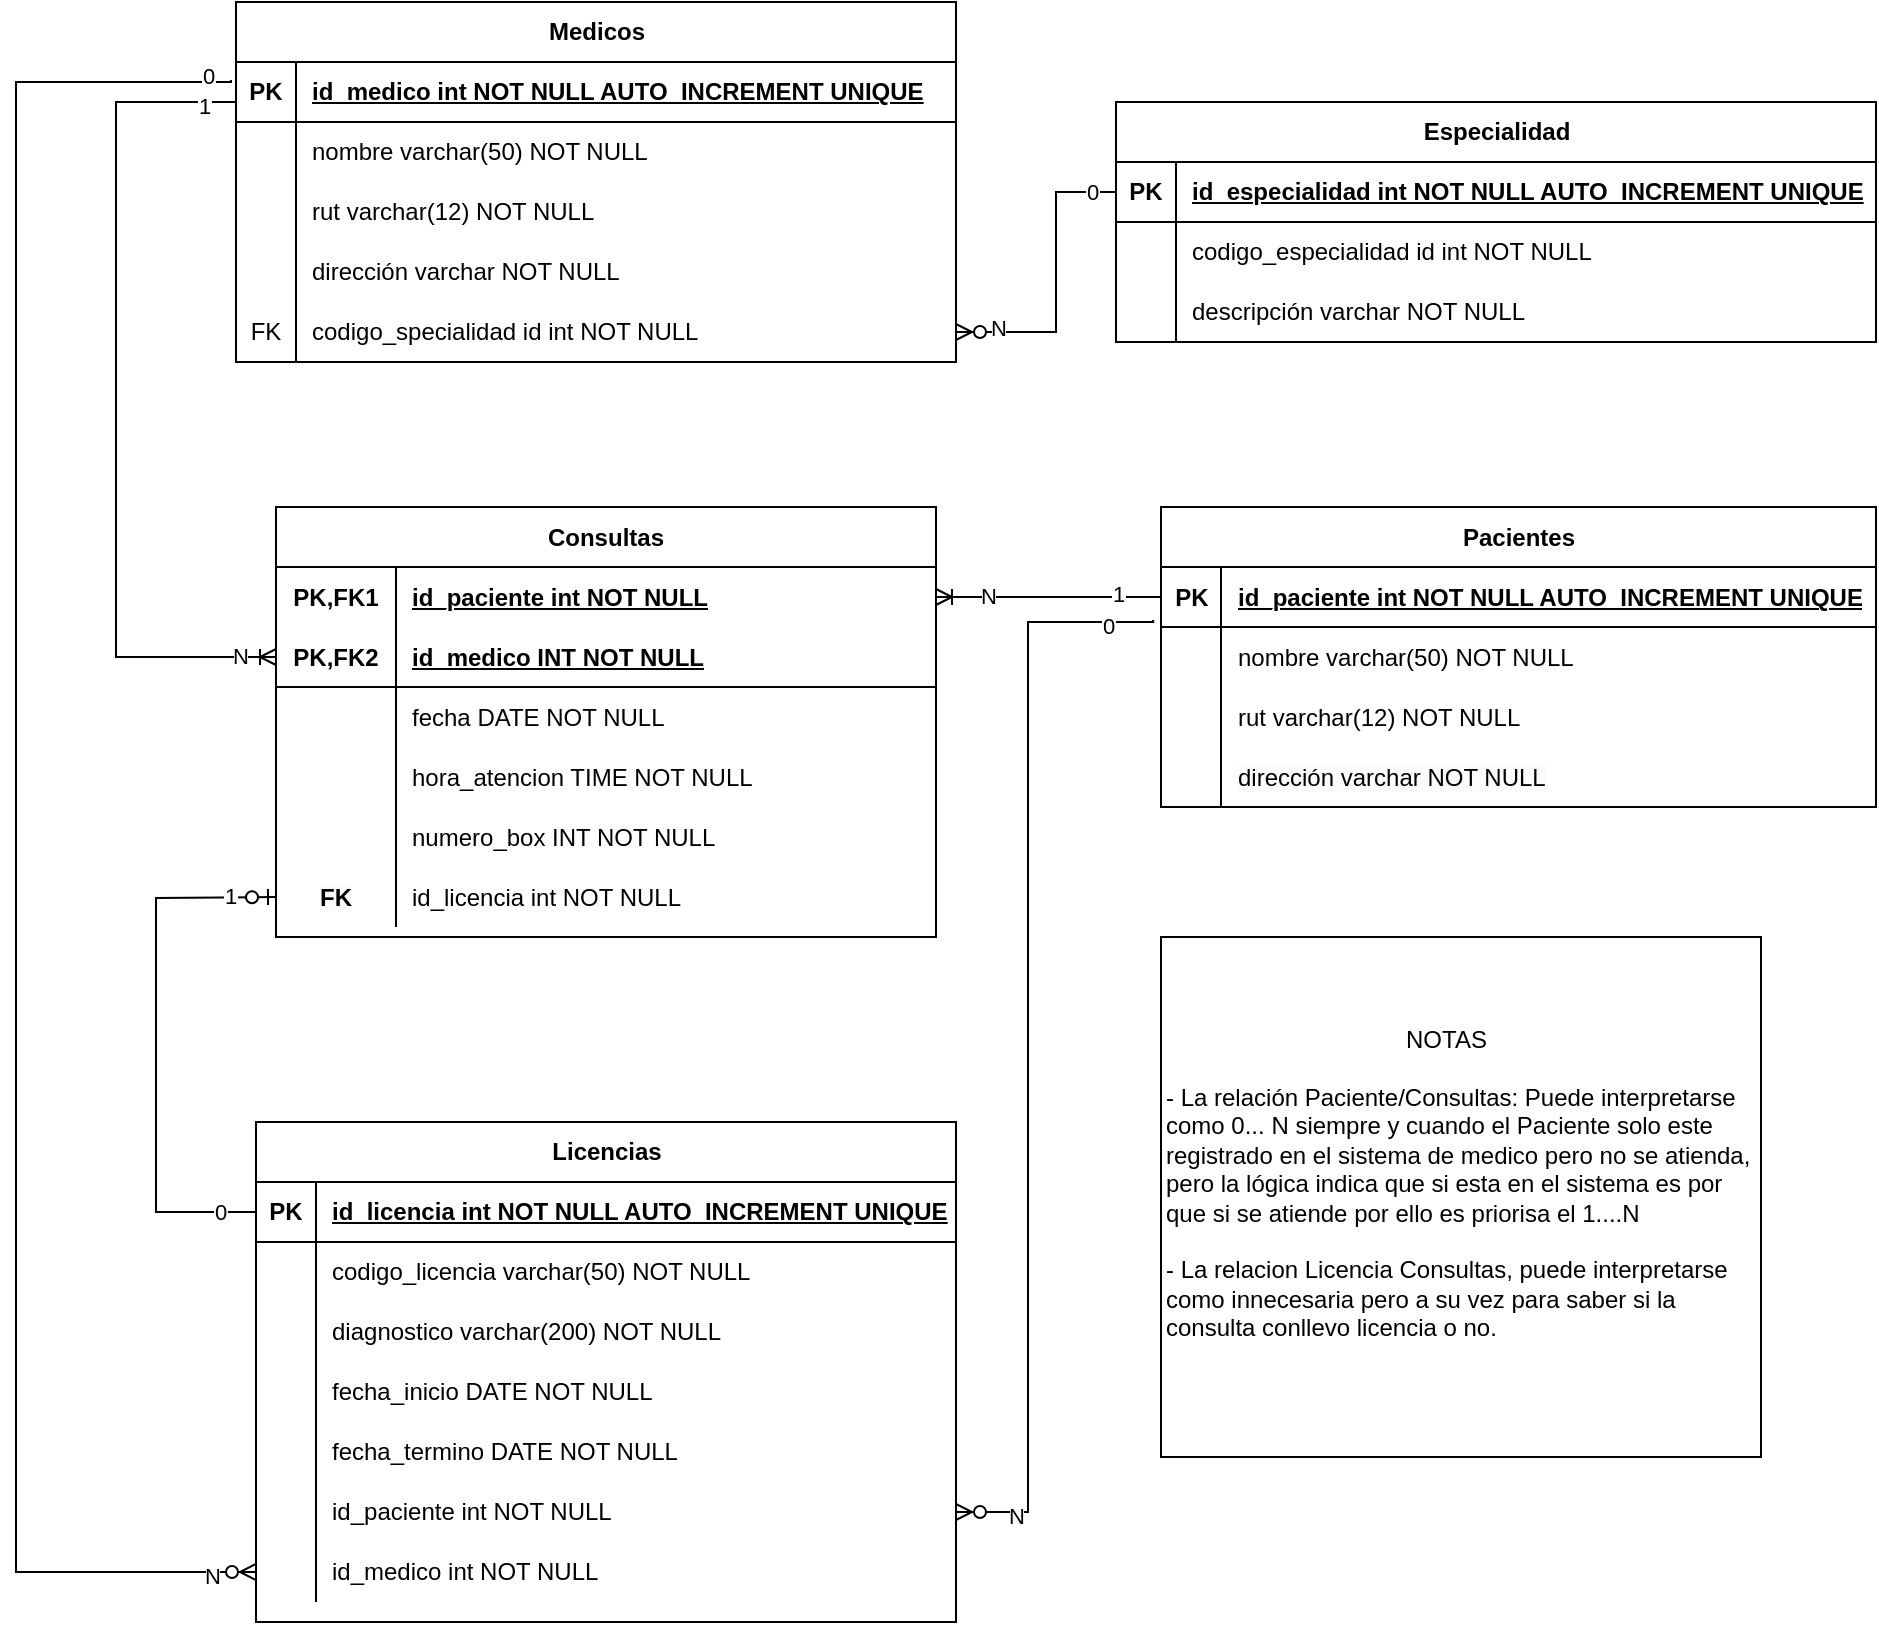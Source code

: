 <mxfile version="24.0.0" type="github" pages="2">
  <diagram id="R2lEEEUBdFMjLlhIrx00" name="Modelo Fisico">
    <mxGraphModel dx="2284" dy="746" grid="1" gridSize="10" guides="1" tooltips="1" connect="1" arrows="1" fold="1" page="1" pageScale="1" pageWidth="850" pageHeight="1100" math="0" shadow="0" extFonts="Permanent Marker^https://fonts.googleapis.com/css?family=Permanent+Marker">
      <root>
        <mxCell id="0" />
        <mxCell id="1" parent="0" />
        <mxCell id="K1W7NQNHkNMgxu6E-f0j-7" value="Pacientes" style="shape=table;startSize=30;container=1;collapsible=1;childLayout=tableLayout;fixedRows=1;rowLines=0;fontStyle=1;align=center;resizeLast=1;html=1;" parent="1" vertex="1">
          <mxGeometry x="-67.5" y="492.5" width="357.5" height="150" as="geometry" />
        </mxCell>
        <mxCell id="K1W7NQNHkNMgxu6E-f0j-8" value="" style="shape=tableRow;horizontal=0;startSize=0;swimlaneHead=0;swimlaneBody=0;fillColor=none;collapsible=0;dropTarget=0;points=[[0,0.5],[1,0.5]];portConstraint=eastwest;top=0;left=0;right=0;bottom=1;" parent="K1W7NQNHkNMgxu6E-f0j-7" vertex="1">
          <mxGeometry y="30" width="357.5" height="30" as="geometry" />
        </mxCell>
        <mxCell id="K1W7NQNHkNMgxu6E-f0j-9" value="PK" style="shape=partialRectangle;connectable=0;fillColor=none;top=0;left=0;bottom=0;right=0;fontStyle=1;overflow=hidden;whiteSpace=wrap;html=1;" parent="K1W7NQNHkNMgxu6E-f0j-8" vertex="1">
          <mxGeometry width="30" height="30" as="geometry">
            <mxRectangle width="30" height="30" as="alternateBounds" />
          </mxGeometry>
        </mxCell>
        <mxCell id="K1W7NQNHkNMgxu6E-f0j-10" value="id_paciente int NOT NULL AUTO_INCREMENT UNIQUE" style="shape=partialRectangle;connectable=0;fillColor=none;top=0;left=0;bottom=0;right=0;align=left;spacingLeft=6;fontStyle=5;overflow=hidden;whiteSpace=wrap;html=1;" parent="K1W7NQNHkNMgxu6E-f0j-8" vertex="1">
          <mxGeometry x="30" width="327.5" height="30" as="geometry">
            <mxRectangle width="327.5" height="30" as="alternateBounds" />
          </mxGeometry>
        </mxCell>
        <mxCell id="K1W7NQNHkNMgxu6E-f0j-11" value="" style="shape=tableRow;horizontal=0;startSize=0;swimlaneHead=0;swimlaneBody=0;fillColor=none;collapsible=0;dropTarget=0;points=[[0,0.5],[1,0.5]];portConstraint=eastwest;top=0;left=0;right=0;bottom=0;" parent="K1W7NQNHkNMgxu6E-f0j-7" vertex="1">
          <mxGeometry y="60" width="357.5" height="30" as="geometry" />
        </mxCell>
        <mxCell id="K1W7NQNHkNMgxu6E-f0j-12" value="" style="shape=partialRectangle;connectable=0;fillColor=none;top=0;left=0;bottom=0;right=0;editable=1;overflow=hidden;whiteSpace=wrap;html=1;" parent="K1W7NQNHkNMgxu6E-f0j-11" vertex="1">
          <mxGeometry width="30" height="30" as="geometry">
            <mxRectangle width="30" height="30" as="alternateBounds" />
          </mxGeometry>
        </mxCell>
        <mxCell id="K1W7NQNHkNMgxu6E-f0j-13" value="nombre varchar(50) NOT NULL" style="shape=partialRectangle;connectable=0;fillColor=none;top=0;left=0;bottom=0;right=0;align=left;spacingLeft=6;overflow=hidden;whiteSpace=wrap;html=1;" parent="K1W7NQNHkNMgxu6E-f0j-11" vertex="1">
          <mxGeometry x="30" width="327.5" height="30" as="geometry">
            <mxRectangle width="327.5" height="30" as="alternateBounds" />
          </mxGeometry>
        </mxCell>
        <mxCell id="K1W7NQNHkNMgxu6E-f0j-14" value="" style="shape=tableRow;horizontal=0;startSize=0;swimlaneHead=0;swimlaneBody=0;fillColor=none;collapsible=0;dropTarget=0;points=[[0,0.5],[1,0.5]];portConstraint=eastwest;top=0;left=0;right=0;bottom=0;" parent="K1W7NQNHkNMgxu6E-f0j-7" vertex="1">
          <mxGeometry y="90" width="357.5" height="30" as="geometry" />
        </mxCell>
        <mxCell id="K1W7NQNHkNMgxu6E-f0j-15" value="" style="shape=partialRectangle;connectable=0;fillColor=none;top=0;left=0;bottom=0;right=0;editable=1;overflow=hidden;whiteSpace=wrap;html=1;" parent="K1W7NQNHkNMgxu6E-f0j-14" vertex="1">
          <mxGeometry width="30" height="30" as="geometry">
            <mxRectangle width="30" height="30" as="alternateBounds" />
          </mxGeometry>
        </mxCell>
        <mxCell id="K1W7NQNHkNMgxu6E-f0j-16" value="rut varchar(12) NOT NULL" style="shape=partialRectangle;connectable=0;fillColor=none;top=0;left=0;bottom=0;right=0;align=left;spacingLeft=6;overflow=hidden;whiteSpace=wrap;html=1;" parent="K1W7NQNHkNMgxu6E-f0j-14" vertex="1">
          <mxGeometry x="30" width="327.5" height="30" as="geometry">
            <mxRectangle width="327.5" height="30" as="alternateBounds" />
          </mxGeometry>
        </mxCell>
        <mxCell id="K1W7NQNHkNMgxu6E-f0j-17" value="" style="shape=tableRow;horizontal=0;startSize=0;swimlaneHead=0;swimlaneBody=0;fillColor=none;collapsible=0;dropTarget=0;points=[[0,0.5],[1,0.5]];portConstraint=eastwest;top=0;left=0;right=0;bottom=0;" parent="K1W7NQNHkNMgxu6E-f0j-7" vertex="1">
          <mxGeometry y="120" width="357.5" height="30" as="geometry" />
        </mxCell>
        <mxCell id="K1W7NQNHkNMgxu6E-f0j-18" value="" style="shape=partialRectangle;connectable=0;fillColor=none;top=0;left=0;bottom=0;right=0;editable=1;overflow=hidden;whiteSpace=wrap;html=1;" parent="K1W7NQNHkNMgxu6E-f0j-17" vertex="1">
          <mxGeometry width="30" height="30" as="geometry">
            <mxRectangle width="30" height="30" as="alternateBounds" />
          </mxGeometry>
        </mxCell>
        <mxCell id="K1W7NQNHkNMgxu6E-f0j-19" value="&lt;span style=&quot;color: rgb(0, 0, 0); font-family: Helvetica; font-size: 12px; font-style: normal; font-variant-ligatures: normal; font-variant-caps: normal; font-weight: 400; letter-spacing: normal; orphans: 2; text-align: left; text-indent: 0px; text-transform: none; widows: 2; word-spacing: 0px; -webkit-text-stroke-width: 0px; background-color: rgb(251, 251, 251); text-decoration-thickness: initial; text-decoration-style: initial; text-decoration-color: initial; float: none; display: inline !important;&quot;&gt;dirección varchar NOT NULL&lt;br&gt;&lt;/span&gt;" style="shape=partialRectangle;connectable=0;fillColor=none;top=0;left=0;bottom=0;right=0;align=left;spacingLeft=6;overflow=hidden;whiteSpace=wrap;html=1;" parent="K1W7NQNHkNMgxu6E-f0j-17" vertex="1">
          <mxGeometry x="30" width="327.5" height="30" as="geometry">
            <mxRectangle width="327.5" height="30" as="alternateBounds" />
          </mxGeometry>
        </mxCell>
        <mxCell id="K1W7NQNHkNMgxu6E-f0j-20" value="Medicos" style="shape=table;startSize=30;container=1;collapsible=1;childLayout=tableLayout;fixedRows=1;rowLines=0;fontStyle=1;align=center;resizeLast=1;html=1;" parent="1" vertex="1">
          <mxGeometry x="-530" y="240" width="360" height="180" as="geometry" />
        </mxCell>
        <mxCell id="K1W7NQNHkNMgxu6E-f0j-21" value="" style="shape=tableRow;horizontal=0;startSize=0;swimlaneHead=0;swimlaneBody=0;fillColor=none;collapsible=0;dropTarget=0;points=[[0,0.5],[1,0.5]];portConstraint=eastwest;top=0;left=0;right=0;bottom=1;" parent="K1W7NQNHkNMgxu6E-f0j-20" vertex="1">
          <mxGeometry y="30" width="360" height="30" as="geometry" />
        </mxCell>
        <mxCell id="K1W7NQNHkNMgxu6E-f0j-22" value="PK" style="shape=partialRectangle;connectable=0;fillColor=none;top=0;left=0;bottom=0;right=0;fontStyle=1;overflow=hidden;whiteSpace=wrap;html=1;" parent="K1W7NQNHkNMgxu6E-f0j-21" vertex="1">
          <mxGeometry width="30" height="30" as="geometry">
            <mxRectangle width="30" height="30" as="alternateBounds" />
          </mxGeometry>
        </mxCell>
        <mxCell id="K1W7NQNHkNMgxu6E-f0j-23" value="id_medico&amp;nbsp;int NOT NULL AUTO_INCREMENT UNIQUE" style="shape=partialRectangle;connectable=0;fillColor=none;top=0;left=0;bottom=0;right=0;align=left;spacingLeft=6;fontStyle=5;overflow=hidden;whiteSpace=wrap;html=1;" parent="K1W7NQNHkNMgxu6E-f0j-21" vertex="1">
          <mxGeometry x="30" width="330" height="30" as="geometry">
            <mxRectangle width="330" height="30" as="alternateBounds" />
          </mxGeometry>
        </mxCell>
        <mxCell id="K1W7NQNHkNMgxu6E-f0j-24" value="" style="shape=tableRow;horizontal=0;startSize=0;swimlaneHead=0;swimlaneBody=0;fillColor=none;collapsible=0;dropTarget=0;points=[[0,0.5],[1,0.5]];portConstraint=eastwest;top=0;left=0;right=0;bottom=0;" parent="K1W7NQNHkNMgxu6E-f0j-20" vertex="1">
          <mxGeometry y="60" width="360" height="30" as="geometry" />
        </mxCell>
        <mxCell id="K1W7NQNHkNMgxu6E-f0j-25" value="" style="shape=partialRectangle;connectable=0;fillColor=none;top=0;left=0;bottom=0;right=0;editable=1;overflow=hidden;whiteSpace=wrap;html=1;" parent="K1W7NQNHkNMgxu6E-f0j-24" vertex="1">
          <mxGeometry width="30" height="30" as="geometry">
            <mxRectangle width="30" height="30" as="alternateBounds" />
          </mxGeometry>
        </mxCell>
        <mxCell id="K1W7NQNHkNMgxu6E-f0j-26" value="nombre varchar(50) NOT NULL" style="shape=partialRectangle;connectable=0;fillColor=none;top=0;left=0;bottom=0;right=0;align=left;spacingLeft=6;overflow=hidden;whiteSpace=wrap;html=1;" parent="K1W7NQNHkNMgxu6E-f0j-24" vertex="1">
          <mxGeometry x="30" width="330" height="30" as="geometry">
            <mxRectangle width="330" height="30" as="alternateBounds" />
          </mxGeometry>
        </mxCell>
        <mxCell id="K1W7NQNHkNMgxu6E-f0j-27" value="" style="shape=tableRow;horizontal=0;startSize=0;swimlaneHead=0;swimlaneBody=0;fillColor=none;collapsible=0;dropTarget=0;points=[[0,0.5],[1,0.5]];portConstraint=eastwest;top=0;left=0;right=0;bottom=0;" parent="K1W7NQNHkNMgxu6E-f0j-20" vertex="1">
          <mxGeometry y="90" width="360" height="30" as="geometry" />
        </mxCell>
        <mxCell id="K1W7NQNHkNMgxu6E-f0j-28" value="" style="shape=partialRectangle;connectable=0;fillColor=none;top=0;left=0;bottom=0;right=0;editable=1;overflow=hidden;whiteSpace=wrap;html=1;" parent="K1W7NQNHkNMgxu6E-f0j-27" vertex="1">
          <mxGeometry width="30" height="30" as="geometry">
            <mxRectangle width="30" height="30" as="alternateBounds" />
          </mxGeometry>
        </mxCell>
        <mxCell id="K1W7NQNHkNMgxu6E-f0j-29" value="rut varchar(12) NOT NULL" style="shape=partialRectangle;connectable=0;fillColor=none;top=0;left=0;bottom=0;right=0;align=left;spacingLeft=6;overflow=hidden;whiteSpace=wrap;html=1;" parent="K1W7NQNHkNMgxu6E-f0j-27" vertex="1">
          <mxGeometry x="30" width="330" height="30" as="geometry">
            <mxRectangle width="330" height="30" as="alternateBounds" />
          </mxGeometry>
        </mxCell>
        <mxCell id="K1W7NQNHkNMgxu6E-f0j-30" value="" style="shape=tableRow;horizontal=0;startSize=0;swimlaneHead=0;swimlaneBody=0;fillColor=none;collapsible=0;dropTarget=0;points=[[0,0.5],[1,0.5]];portConstraint=eastwest;top=0;left=0;right=0;bottom=0;" parent="K1W7NQNHkNMgxu6E-f0j-20" vertex="1">
          <mxGeometry y="120" width="360" height="30" as="geometry" />
        </mxCell>
        <mxCell id="K1W7NQNHkNMgxu6E-f0j-31" value="" style="shape=partialRectangle;connectable=0;fillColor=none;top=0;left=0;bottom=0;right=0;editable=1;overflow=hidden;whiteSpace=wrap;html=1;" parent="K1W7NQNHkNMgxu6E-f0j-30" vertex="1">
          <mxGeometry width="30" height="30" as="geometry">
            <mxRectangle width="30" height="30" as="alternateBounds" />
          </mxGeometry>
        </mxCell>
        <mxCell id="K1W7NQNHkNMgxu6E-f0j-32" value="dirección varchar NOT NULL" style="shape=partialRectangle;connectable=0;fillColor=none;top=0;left=0;bottom=0;right=0;align=left;spacingLeft=6;overflow=hidden;whiteSpace=wrap;html=1;" parent="K1W7NQNHkNMgxu6E-f0j-30" vertex="1">
          <mxGeometry x="30" width="330" height="30" as="geometry">
            <mxRectangle width="330" height="30" as="alternateBounds" />
          </mxGeometry>
        </mxCell>
        <mxCell id="K1W7NQNHkNMgxu6E-f0j-33" value="" style="shape=tableRow;horizontal=0;startSize=0;swimlaneHead=0;swimlaneBody=0;fillColor=none;collapsible=0;dropTarget=0;points=[[0,0.5],[1,0.5]];portConstraint=eastwest;top=0;left=0;right=0;bottom=0;" parent="K1W7NQNHkNMgxu6E-f0j-20" vertex="1">
          <mxGeometry y="150" width="360" height="30" as="geometry" />
        </mxCell>
        <mxCell id="K1W7NQNHkNMgxu6E-f0j-34" value="FK" style="shape=partialRectangle;connectable=0;fillColor=none;top=0;left=0;bottom=0;right=0;editable=1;overflow=hidden;whiteSpace=wrap;html=1;" parent="K1W7NQNHkNMgxu6E-f0j-33" vertex="1">
          <mxGeometry width="30" height="30" as="geometry">
            <mxRectangle width="30" height="30" as="alternateBounds" />
          </mxGeometry>
        </mxCell>
        <mxCell id="K1W7NQNHkNMgxu6E-f0j-35" value="codigo_specialidad&amp;nbsp;id&amp;nbsp;int NOT NULL" style="shape=partialRectangle;connectable=0;fillColor=none;top=0;left=0;bottom=0;right=0;align=left;spacingLeft=6;overflow=hidden;whiteSpace=wrap;html=1;" parent="K1W7NQNHkNMgxu6E-f0j-33" vertex="1">
          <mxGeometry x="30" width="330" height="30" as="geometry">
            <mxRectangle width="330" height="30" as="alternateBounds" />
          </mxGeometry>
        </mxCell>
        <mxCell id="K1W7NQNHkNMgxu6E-f0j-54" value="Especialidad" style="shape=table;startSize=30;container=1;collapsible=1;childLayout=tableLayout;fixedRows=1;rowLines=0;fontStyle=1;align=center;resizeLast=1;html=1;" parent="1" vertex="1">
          <mxGeometry x="-90" y="290" width="380" height="120" as="geometry" />
        </mxCell>
        <mxCell id="K1W7NQNHkNMgxu6E-f0j-55" value="" style="shape=tableRow;horizontal=0;startSize=0;swimlaneHead=0;swimlaneBody=0;fillColor=none;collapsible=0;dropTarget=0;points=[[0,0.5],[1,0.5]];portConstraint=eastwest;top=0;left=0;right=0;bottom=1;" parent="K1W7NQNHkNMgxu6E-f0j-54" vertex="1">
          <mxGeometry y="30" width="380" height="30" as="geometry" />
        </mxCell>
        <mxCell id="K1W7NQNHkNMgxu6E-f0j-56" value="PK" style="shape=partialRectangle;connectable=0;fillColor=none;top=0;left=0;bottom=0;right=0;fontStyle=1;overflow=hidden;whiteSpace=wrap;html=1;" parent="K1W7NQNHkNMgxu6E-f0j-55" vertex="1">
          <mxGeometry width="30" height="30" as="geometry">
            <mxRectangle width="30" height="30" as="alternateBounds" />
          </mxGeometry>
        </mxCell>
        <mxCell id="K1W7NQNHkNMgxu6E-f0j-57" value="id_especialidad int NOT NULL AUTO_INCREMENT UNIQUE" style="shape=partialRectangle;connectable=0;fillColor=none;top=0;left=0;bottom=0;right=0;align=left;spacingLeft=6;fontStyle=5;overflow=hidden;whiteSpace=wrap;html=1;" parent="K1W7NQNHkNMgxu6E-f0j-55" vertex="1">
          <mxGeometry x="30" width="350" height="30" as="geometry">
            <mxRectangle width="350" height="30" as="alternateBounds" />
          </mxGeometry>
        </mxCell>
        <mxCell id="K1W7NQNHkNMgxu6E-f0j-58" value="" style="shape=tableRow;horizontal=0;startSize=0;swimlaneHead=0;swimlaneBody=0;fillColor=none;collapsible=0;dropTarget=0;points=[[0,0.5],[1,0.5]];portConstraint=eastwest;top=0;left=0;right=0;bottom=0;" parent="K1W7NQNHkNMgxu6E-f0j-54" vertex="1">
          <mxGeometry y="60" width="380" height="30" as="geometry" />
        </mxCell>
        <mxCell id="K1W7NQNHkNMgxu6E-f0j-59" value="" style="shape=partialRectangle;connectable=0;fillColor=none;top=0;left=0;bottom=0;right=0;editable=1;overflow=hidden;whiteSpace=wrap;html=1;" parent="K1W7NQNHkNMgxu6E-f0j-58" vertex="1">
          <mxGeometry width="30" height="30" as="geometry">
            <mxRectangle width="30" height="30" as="alternateBounds" />
          </mxGeometry>
        </mxCell>
        <mxCell id="K1W7NQNHkNMgxu6E-f0j-60" value="codigo_especialidad&amp;nbsp;id&amp;nbsp;int NOT NULL" style="shape=partialRectangle;connectable=0;fillColor=none;top=0;left=0;bottom=0;right=0;align=left;spacingLeft=6;overflow=hidden;whiteSpace=wrap;html=1;" parent="K1W7NQNHkNMgxu6E-f0j-58" vertex="1">
          <mxGeometry x="30" width="350" height="30" as="geometry">
            <mxRectangle width="350" height="30" as="alternateBounds" />
          </mxGeometry>
        </mxCell>
        <mxCell id="K1W7NQNHkNMgxu6E-f0j-61" value="" style="shape=tableRow;horizontal=0;startSize=0;swimlaneHead=0;swimlaneBody=0;fillColor=none;collapsible=0;dropTarget=0;points=[[0,0.5],[1,0.5]];portConstraint=eastwest;top=0;left=0;right=0;bottom=0;" parent="K1W7NQNHkNMgxu6E-f0j-54" vertex="1">
          <mxGeometry y="90" width="380" height="30" as="geometry" />
        </mxCell>
        <mxCell id="K1W7NQNHkNMgxu6E-f0j-62" value="" style="shape=partialRectangle;connectable=0;fillColor=none;top=0;left=0;bottom=0;right=0;editable=1;overflow=hidden;whiteSpace=wrap;html=1;" parent="K1W7NQNHkNMgxu6E-f0j-61" vertex="1">
          <mxGeometry width="30" height="30" as="geometry">
            <mxRectangle width="30" height="30" as="alternateBounds" />
          </mxGeometry>
        </mxCell>
        <mxCell id="K1W7NQNHkNMgxu6E-f0j-63" value="descripción varchar NOT NULL" style="shape=partialRectangle;connectable=0;fillColor=none;top=0;left=0;bottom=0;right=0;align=left;spacingLeft=6;overflow=hidden;whiteSpace=wrap;html=1;" parent="K1W7NQNHkNMgxu6E-f0j-61" vertex="1">
          <mxGeometry x="30" width="350" height="30" as="geometry">
            <mxRectangle width="350" height="30" as="alternateBounds" />
          </mxGeometry>
        </mxCell>
        <mxCell id="K1W7NQNHkNMgxu6E-f0j-88" value="" style="edgeStyle=entityRelationEdgeStyle;fontSize=12;html=1;endArrow=ERoneToMany;rounded=0;entryX=1;entryY=0.5;entryDx=0;entryDy=0;exitX=0;exitY=0.5;exitDx=0;exitDy=0;" parent="1" source="K1W7NQNHkNMgxu6E-f0j-8" target="8On9lryMGKXfg6teQfTx-18" edge="1">
          <mxGeometry width="100" height="100" relative="1" as="geometry">
            <mxPoint x="271" y="900" as="sourcePoint" />
            <mxPoint x="-210" y="875" as="targetPoint" />
          </mxGeometry>
        </mxCell>
        <mxCell id="8On9lryMGKXfg6teQfTx-60" value="N" style="edgeLabel;html=1;align=center;verticalAlign=middle;resizable=0;points=[];" parent="K1W7NQNHkNMgxu6E-f0j-88" vertex="1" connectable="0">
          <mxGeometry x="0.543" y="-1" relative="1" as="geometry">
            <mxPoint as="offset" />
          </mxGeometry>
        </mxCell>
        <mxCell id="8On9lryMGKXfg6teQfTx-61" value="1" style="edgeLabel;html=1;align=center;verticalAlign=middle;resizable=0;points=[];" parent="K1W7NQNHkNMgxu6E-f0j-88" vertex="1" connectable="0">
          <mxGeometry x="-0.618" y="-2" relative="1" as="geometry">
            <mxPoint as="offset" />
          </mxGeometry>
        </mxCell>
        <mxCell id="K1W7NQNHkNMgxu6E-f0j-89" value="" style="edgeStyle=orthogonalEdgeStyle;fontSize=12;html=1;endArrow=ERoneToMany;rounded=0;exitX=0;exitY=0.5;exitDx=0;exitDy=0;entryX=0;entryY=0.5;entryDx=0;entryDy=0;" parent="1" source="K1W7NQNHkNMgxu6E-f0j-21" target="8On9lryMGKXfg6teQfTx-21" edge="1">
          <mxGeometry width="100" height="100" relative="1" as="geometry">
            <mxPoint x="-690" y="415" as="sourcePoint" />
            <mxPoint x="-560" y="905" as="targetPoint" />
            <Array as="points">
              <mxPoint x="-530" y="290" />
              <mxPoint x="-590" y="290" />
              <mxPoint x="-590" y="568" />
            </Array>
          </mxGeometry>
        </mxCell>
        <mxCell id="8On9lryMGKXfg6teQfTx-56" value="N" style="edgeLabel;html=1;align=center;verticalAlign=middle;resizable=0;points=[];" parent="K1W7NQNHkNMgxu6E-f0j-89" vertex="1" connectable="0">
          <mxGeometry x="0.915" y="2" relative="1" as="geometry">
            <mxPoint y="1" as="offset" />
          </mxGeometry>
        </mxCell>
        <mxCell id="8On9lryMGKXfg6teQfTx-57" value="1" style="edgeLabel;html=1;align=center;verticalAlign=middle;resizable=0;points=[];" parent="K1W7NQNHkNMgxu6E-f0j-89" vertex="1" connectable="0">
          <mxGeometry x="-0.901" y="2" relative="1" as="geometry">
            <mxPoint as="offset" />
          </mxGeometry>
        </mxCell>
        <mxCell id="8On9lryMGKXfg6teQfTx-1" value="Licencias" style="shape=table;startSize=30;container=1;collapsible=1;childLayout=tableLayout;fixedRows=1;rowLines=0;fontStyle=1;align=center;resizeLast=1;html=1;" parent="1" vertex="1">
          <mxGeometry x="-520" y="800" width="350" height="250" as="geometry" />
        </mxCell>
        <mxCell id="8On9lryMGKXfg6teQfTx-2" value="" style="shape=tableRow;horizontal=0;startSize=0;swimlaneHead=0;swimlaneBody=0;fillColor=none;collapsible=0;dropTarget=0;points=[[0,0.5],[1,0.5]];portConstraint=eastwest;top=0;left=0;right=0;bottom=1;" parent="8On9lryMGKXfg6teQfTx-1" vertex="1">
          <mxGeometry y="30" width="350" height="30" as="geometry" />
        </mxCell>
        <mxCell id="8On9lryMGKXfg6teQfTx-3" value="PK" style="shape=partialRectangle;connectable=0;fillColor=none;top=0;left=0;bottom=0;right=0;fontStyle=1;overflow=hidden;whiteSpace=wrap;html=1;" parent="8On9lryMGKXfg6teQfTx-2" vertex="1">
          <mxGeometry width="30" height="30" as="geometry">
            <mxRectangle width="30" height="30" as="alternateBounds" />
          </mxGeometry>
        </mxCell>
        <mxCell id="8On9lryMGKXfg6teQfTx-4" value="id_licencia int NOT NULL AUTO_INCREMENT UNIQUE" style="shape=partialRectangle;connectable=0;fillColor=none;top=0;left=0;bottom=0;right=0;align=left;spacingLeft=6;fontStyle=5;overflow=hidden;whiteSpace=wrap;html=1;" parent="8On9lryMGKXfg6teQfTx-2" vertex="1">
          <mxGeometry x="30" width="320" height="30" as="geometry">
            <mxRectangle width="320" height="30" as="alternateBounds" />
          </mxGeometry>
        </mxCell>
        <mxCell id="8On9lryMGKXfg6teQfTx-5" value="" style="shape=tableRow;horizontal=0;startSize=0;swimlaneHead=0;swimlaneBody=0;fillColor=none;collapsible=0;dropTarget=0;points=[[0,0.5],[1,0.5]];portConstraint=eastwest;top=0;left=0;right=0;bottom=0;" parent="8On9lryMGKXfg6teQfTx-1" vertex="1">
          <mxGeometry y="60" width="350" height="30" as="geometry" />
        </mxCell>
        <mxCell id="8On9lryMGKXfg6teQfTx-6" value="" style="shape=partialRectangle;connectable=0;fillColor=none;top=0;left=0;bottom=0;right=0;editable=1;overflow=hidden;whiteSpace=wrap;html=1;" parent="8On9lryMGKXfg6teQfTx-5" vertex="1">
          <mxGeometry width="30" height="30" as="geometry">
            <mxRectangle width="30" height="30" as="alternateBounds" />
          </mxGeometry>
        </mxCell>
        <mxCell id="8On9lryMGKXfg6teQfTx-7" value="codigo_licencia varchar(50) NOT NULL" style="shape=partialRectangle;connectable=0;fillColor=none;top=0;left=0;bottom=0;right=0;align=left;spacingLeft=6;overflow=hidden;whiteSpace=wrap;html=1;" parent="8On9lryMGKXfg6teQfTx-5" vertex="1">
          <mxGeometry x="30" width="320" height="30" as="geometry">
            <mxRectangle width="320" height="30" as="alternateBounds" />
          </mxGeometry>
        </mxCell>
        <mxCell id="8On9lryMGKXfg6teQfTx-8" value="" style="shape=tableRow;horizontal=0;startSize=0;swimlaneHead=0;swimlaneBody=0;fillColor=none;collapsible=0;dropTarget=0;points=[[0,0.5],[1,0.5]];portConstraint=eastwest;top=0;left=0;right=0;bottom=0;" parent="8On9lryMGKXfg6teQfTx-1" vertex="1">
          <mxGeometry y="90" width="350" height="30" as="geometry" />
        </mxCell>
        <mxCell id="8On9lryMGKXfg6teQfTx-9" value="" style="shape=partialRectangle;connectable=0;fillColor=none;top=0;left=0;bottom=0;right=0;editable=1;overflow=hidden;whiteSpace=wrap;html=1;" parent="8On9lryMGKXfg6teQfTx-8" vertex="1">
          <mxGeometry width="30" height="30" as="geometry">
            <mxRectangle width="30" height="30" as="alternateBounds" />
          </mxGeometry>
        </mxCell>
        <mxCell id="8On9lryMGKXfg6teQfTx-10" value="diagnostico varchar(200) NOT NULL" style="shape=partialRectangle;connectable=0;fillColor=none;top=0;left=0;bottom=0;right=0;align=left;spacingLeft=6;overflow=hidden;whiteSpace=wrap;html=1;" parent="8On9lryMGKXfg6teQfTx-8" vertex="1">
          <mxGeometry x="30" width="320" height="30" as="geometry">
            <mxRectangle width="320" height="30" as="alternateBounds" />
          </mxGeometry>
        </mxCell>
        <mxCell id="8On9lryMGKXfg6teQfTx-11" value="" style="shape=tableRow;horizontal=0;startSize=0;swimlaneHead=0;swimlaneBody=0;fillColor=none;collapsible=0;dropTarget=0;points=[[0,0.5],[1,0.5]];portConstraint=eastwest;top=0;left=0;right=0;bottom=0;" parent="8On9lryMGKXfg6teQfTx-1" vertex="1">
          <mxGeometry y="120" width="350" height="30" as="geometry" />
        </mxCell>
        <mxCell id="8On9lryMGKXfg6teQfTx-12" value="" style="shape=partialRectangle;connectable=0;fillColor=none;top=0;left=0;bottom=0;right=0;editable=1;overflow=hidden;whiteSpace=wrap;html=1;" parent="8On9lryMGKXfg6teQfTx-11" vertex="1">
          <mxGeometry width="30" height="30" as="geometry">
            <mxRectangle width="30" height="30" as="alternateBounds" />
          </mxGeometry>
        </mxCell>
        <mxCell id="8On9lryMGKXfg6teQfTx-13" value="fecha_inicio DATE NOT NULL" style="shape=partialRectangle;connectable=0;fillColor=none;top=0;left=0;bottom=0;right=0;align=left;spacingLeft=6;overflow=hidden;whiteSpace=wrap;html=1;" parent="8On9lryMGKXfg6teQfTx-11" vertex="1">
          <mxGeometry x="30" width="320" height="30" as="geometry">
            <mxRectangle width="320" height="30" as="alternateBounds" />
          </mxGeometry>
        </mxCell>
        <mxCell id="8On9lryMGKXfg6teQfTx-47" value="" style="shape=tableRow;horizontal=0;startSize=0;swimlaneHead=0;swimlaneBody=0;fillColor=none;collapsible=0;dropTarget=0;points=[[0,0.5],[1,0.5]];portConstraint=eastwest;top=0;left=0;right=0;bottom=0;" parent="8On9lryMGKXfg6teQfTx-1" vertex="1">
          <mxGeometry y="150" width="350" height="30" as="geometry" />
        </mxCell>
        <mxCell id="8On9lryMGKXfg6teQfTx-48" value="" style="shape=partialRectangle;connectable=0;fillColor=none;top=0;left=0;bottom=0;right=0;editable=1;overflow=hidden;whiteSpace=wrap;html=1;" parent="8On9lryMGKXfg6teQfTx-47" vertex="1">
          <mxGeometry width="30" height="30" as="geometry">
            <mxRectangle width="30" height="30" as="alternateBounds" />
          </mxGeometry>
        </mxCell>
        <mxCell id="8On9lryMGKXfg6teQfTx-49" value="fecha_termino DATE NOT NULL" style="shape=partialRectangle;connectable=0;fillColor=none;top=0;left=0;bottom=0;right=0;align=left;spacingLeft=6;overflow=hidden;whiteSpace=wrap;html=1;" parent="8On9lryMGKXfg6teQfTx-47" vertex="1">
          <mxGeometry x="30" width="320" height="30" as="geometry">
            <mxRectangle width="320" height="30" as="alternateBounds" />
          </mxGeometry>
        </mxCell>
        <mxCell id="8On9lryMGKXfg6teQfTx-62" value="" style="shape=tableRow;horizontal=0;startSize=0;swimlaneHead=0;swimlaneBody=0;fillColor=none;collapsible=0;dropTarget=0;points=[[0,0.5],[1,0.5]];portConstraint=eastwest;top=0;left=0;right=0;bottom=0;" parent="8On9lryMGKXfg6teQfTx-1" vertex="1">
          <mxGeometry y="180" width="350" height="30" as="geometry" />
        </mxCell>
        <mxCell id="8On9lryMGKXfg6teQfTx-63" value="" style="shape=partialRectangle;connectable=0;fillColor=none;top=0;left=0;bottom=0;right=0;editable=1;overflow=hidden;whiteSpace=wrap;html=1;" parent="8On9lryMGKXfg6teQfTx-62" vertex="1">
          <mxGeometry width="30" height="30" as="geometry">
            <mxRectangle width="30" height="30" as="alternateBounds" />
          </mxGeometry>
        </mxCell>
        <mxCell id="8On9lryMGKXfg6teQfTx-64" value="id_paciente int NOT NULL&amp;nbsp;" style="shape=partialRectangle;connectable=0;fillColor=none;top=0;left=0;bottom=0;right=0;align=left;spacingLeft=6;overflow=hidden;whiteSpace=wrap;html=1;" parent="8On9lryMGKXfg6teQfTx-62" vertex="1">
          <mxGeometry x="30" width="320" height="30" as="geometry">
            <mxRectangle width="320" height="30" as="alternateBounds" />
          </mxGeometry>
        </mxCell>
        <mxCell id="8On9lryMGKXfg6teQfTx-90" value="" style="shape=tableRow;horizontal=0;startSize=0;swimlaneHead=0;swimlaneBody=0;fillColor=none;collapsible=0;dropTarget=0;points=[[0,0.5],[1,0.5]];portConstraint=eastwest;top=0;left=0;right=0;bottom=0;" parent="8On9lryMGKXfg6teQfTx-1" vertex="1">
          <mxGeometry y="210" width="350" height="30" as="geometry" />
        </mxCell>
        <mxCell id="8On9lryMGKXfg6teQfTx-91" value="" style="shape=partialRectangle;connectable=0;fillColor=none;top=0;left=0;bottom=0;right=0;editable=1;overflow=hidden;whiteSpace=wrap;html=1;" parent="8On9lryMGKXfg6teQfTx-90" vertex="1">
          <mxGeometry width="30" height="30" as="geometry">
            <mxRectangle width="30" height="30" as="alternateBounds" />
          </mxGeometry>
        </mxCell>
        <mxCell id="8On9lryMGKXfg6teQfTx-92" value="id_medico int NOT NULL&amp;nbsp;" style="shape=partialRectangle;connectable=0;fillColor=none;top=0;left=0;bottom=0;right=0;align=left;spacingLeft=6;overflow=hidden;whiteSpace=wrap;html=1;" parent="8On9lryMGKXfg6teQfTx-90" vertex="1">
          <mxGeometry x="30" width="320" height="30" as="geometry">
            <mxRectangle width="320" height="30" as="alternateBounds" />
          </mxGeometry>
        </mxCell>
        <mxCell id="8On9lryMGKXfg6teQfTx-17" value="Consultas" style="shape=table;startSize=30;container=1;collapsible=1;childLayout=tableLayout;fixedRows=1;rowLines=0;fontStyle=1;align=center;resizeLast=1;html=1;whiteSpace=wrap;" parent="1" vertex="1">
          <mxGeometry x="-510" y="492.5" width="330" height="215" as="geometry" />
        </mxCell>
        <mxCell id="8On9lryMGKXfg6teQfTx-18" value="" style="shape=tableRow;horizontal=0;startSize=0;swimlaneHead=0;swimlaneBody=0;fillColor=none;collapsible=0;dropTarget=0;points=[[0,0.5],[1,0.5]];portConstraint=eastwest;top=0;left=0;right=0;bottom=0;html=1;" parent="8On9lryMGKXfg6teQfTx-17" vertex="1">
          <mxGeometry y="30" width="330" height="30" as="geometry" />
        </mxCell>
        <mxCell id="8On9lryMGKXfg6teQfTx-19" value="PK,FK1" style="shape=partialRectangle;connectable=0;fillColor=none;top=0;left=0;bottom=0;right=0;fontStyle=1;overflow=hidden;html=1;whiteSpace=wrap;" parent="8On9lryMGKXfg6teQfTx-18" vertex="1">
          <mxGeometry width="60" height="30" as="geometry">
            <mxRectangle width="60" height="30" as="alternateBounds" />
          </mxGeometry>
        </mxCell>
        <mxCell id="8On9lryMGKXfg6teQfTx-20" value="id_paciente int NOT NULL" style="shape=partialRectangle;connectable=0;fillColor=none;top=0;left=0;bottom=0;right=0;align=left;spacingLeft=6;fontStyle=5;overflow=hidden;html=1;whiteSpace=wrap;" parent="8On9lryMGKXfg6teQfTx-18" vertex="1">
          <mxGeometry x="60" width="270" height="30" as="geometry">
            <mxRectangle width="270" height="30" as="alternateBounds" />
          </mxGeometry>
        </mxCell>
        <mxCell id="8On9lryMGKXfg6teQfTx-21" value="" style="shape=tableRow;horizontal=0;startSize=0;swimlaneHead=0;swimlaneBody=0;fillColor=none;collapsible=0;dropTarget=0;points=[[0,0.5],[1,0.5]];portConstraint=eastwest;top=0;left=0;right=0;bottom=1;html=1;" parent="8On9lryMGKXfg6teQfTx-17" vertex="1">
          <mxGeometry y="60" width="330" height="30" as="geometry" />
        </mxCell>
        <mxCell id="8On9lryMGKXfg6teQfTx-22" value="PK,FK2" style="shape=partialRectangle;connectable=0;fillColor=none;top=0;left=0;bottom=0;right=0;fontStyle=1;overflow=hidden;html=1;whiteSpace=wrap;" parent="8On9lryMGKXfg6teQfTx-21" vertex="1">
          <mxGeometry width="60" height="30" as="geometry">
            <mxRectangle width="60" height="30" as="alternateBounds" />
          </mxGeometry>
        </mxCell>
        <mxCell id="8On9lryMGKXfg6teQfTx-23" value="id_medico&amp;nbsp;INT NOT NULL" style="shape=partialRectangle;connectable=0;fillColor=none;top=0;left=0;bottom=0;right=0;align=left;spacingLeft=6;fontStyle=5;overflow=hidden;html=1;whiteSpace=wrap;" parent="8On9lryMGKXfg6teQfTx-21" vertex="1">
          <mxGeometry x="60" width="270" height="30" as="geometry">
            <mxRectangle width="270" height="30" as="alternateBounds" />
          </mxGeometry>
        </mxCell>
        <mxCell id="8On9lryMGKXfg6teQfTx-24" value="" style="shape=tableRow;horizontal=0;startSize=0;swimlaneHead=0;swimlaneBody=0;fillColor=none;collapsible=0;dropTarget=0;points=[[0,0.5],[1,0.5]];portConstraint=eastwest;top=0;left=0;right=0;bottom=0;html=1;" parent="8On9lryMGKXfg6teQfTx-17" vertex="1">
          <mxGeometry y="90" width="330" height="30" as="geometry" />
        </mxCell>
        <mxCell id="8On9lryMGKXfg6teQfTx-25" value="" style="shape=partialRectangle;connectable=0;fillColor=none;top=0;left=0;bottom=0;right=0;editable=1;overflow=hidden;html=1;whiteSpace=wrap;" parent="8On9lryMGKXfg6teQfTx-24" vertex="1">
          <mxGeometry width="60" height="30" as="geometry">
            <mxRectangle width="60" height="30" as="alternateBounds" />
          </mxGeometry>
        </mxCell>
        <mxCell id="8On9lryMGKXfg6teQfTx-26" value="fecha DATE NOT NULL" style="shape=partialRectangle;connectable=0;fillColor=none;top=0;left=0;bottom=0;right=0;align=left;spacingLeft=6;overflow=hidden;html=1;whiteSpace=wrap;" parent="8On9lryMGKXfg6teQfTx-24" vertex="1">
          <mxGeometry x="60" width="270" height="30" as="geometry">
            <mxRectangle width="270" height="30" as="alternateBounds" />
          </mxGeometry>
        </mxCell>
        <mxCell id="8On9lryMGKXfg6teQfTx-27" value="" style="shape=tableRow;horizontal=0;startSize=0;swimlaneHead=0;swimlaneBody=0;fillColor=none;collapsible=0;dropTarget=0;points=[[0,0.5],[1,0.5]];portConstraint=eastwest;top=0;left=0;right=0;bottom=0;html=1;" parent="8On9lryMGKXfg6teQfTx-17" vertex="1">
          <mxGeometry y="120" width="330" height="30" as="geometry" />
        </mxCell>
        <mxCell id="8On9lryMGKXfg6teQfTx-28" value="" style="shape=partialRectangle;connectable=0;fillColor=none;top=0;left=0;bottom=0;right=0;editable=1;overflow=hidden;html=1;whiteSpace=wrap;" parent="8On9lryMGKXfg6teQfTx-27" vertex="1">
          <mxGeometry width="60" height="30" as="geometry">
            <mxRectangle width="60" height="30" as="alternateBounds" />
          </mxGeometry>
        </mxCell>
        <mxCell id="8On9lryMGKXfg6teQfTx-29" value="hora_atencion TIME NOT NULL" style="shape=partialRectangle;connectable=0;fillColor=none;top=0;left=0;bottom=0;right=0;align=left;spacingLeft=6;overflow=hidden;html=1;whiteSpace=wrap;" parent="8On9lryMGKXfg6teQfTx-27" vertex="1">
          <mxGeometry x="60" width="270" height="30" as="geometry">
            <mxRectangle width="270" height="30" as="alternateBounds" />
          </mxGeometry>
        </mxCell>
        <mxCell id="8On9lryMGKXfg6teQfTx-30" value="" style="shape=tableRow;horizontal=0;startSize=0;swimlaneHead=0;swimlaneBody=0;fillColor=none;collapsible=0;dropTarget=0;points=[[0,0.5],[1,0.5]];portConstraint=eastwest;top=0;left=0;right=0;bottom=0;html=1;" parent="8On9lryMGKXfg6teQfTx-17" vertex="1">
          <mxGeometry y="150" width="330" height="30" as="geometry" />
        </mxCell>
        <mxCell id="8On9lryMGKXfg6teQfTx-31" value="" style="shape=partialRectangle;connectable=0;fillColor=none;top=0;left=0;bottom=0;right=0;editable=1;overflow=hidden;html=1;whiteSpace=wrap;" parent="8On9lryMGKXfg6teQfTx-30" vertex="1">
          <mxGeometry width="60" height="30" as="geometry">
            <mxRectangle width="60" height="30" as="alternateBounds" />
          </mxGeometry>
        </mxCell>
        <mxCell id="8On9lryMGKXfg6teQfTx-32" value="numero_box INT NOT NULL" style="shape=partialRectangle;connectable=0;fillColor=none;top=0;left=0;bottom=0;right=0;align=left;spacingLeft=6;overflow=hidden;html=1;whiteSpace=wrap;" parent="8On9lryMGKXfg6teQfTx-30" vertex="1">
          <mxGeometry x="60" width="270" height="30" as="geometry">
            <mxRectangle width="270" height="30" as="alternateBounds" />
          </mxGeometry>
        </mxCell>
        <mxCell id="8On9lryMGKXfg6teQfTx-51" value="" style="shape=tableRow;horizontal=0;startSize=0;swimlaneHead=0;swimlaneBody=0;fillColor=none;collapsible=0;dropTarget=0;points=[[0,0.5],[1,0.5]];portConstraint=eastwest;top=0;left=0;right=0;bottom=0;html=1;" parent="8On9lryMGKXfg6teQfTx-17" vertex="1">
          <mxGeometry y="180" width="330" height="30" as="geometry" />
        </mxCell>
        <mxCell id="8On9lryMGKXfg6teQfTx-52" value="&lt;span style=&quot;color: rgb(0, 0, 0); font-family: Helvetica; font-size: 12px; font-style: normal; font-variant-ligatures: normal; font-variant-caps: normal; font-weight: 700; letter-spacing: normal; orphans: 2; text-align: center; text-indent: 0px; text-transform: none; widows: 2; word-spacing: 0px; -webkit-text-stroke-width: 0px; background-color: rgb(251, 251, 251); text-decoration-thickness: initial; text-decoration-style: initial; text-decoration-color: initial; float: none; display: inline !important;&quot;&gt;FK&lt;br&gt;&lt;/span&gt;" style="shape=partialRectangle;connectable=0;fillColor=none;top=0;left=0;bottom=0;right=0;editable=1;overflow=hidden;html=1;whiteSpace=wrap;" parent="8On9lryMGKXfg6teQfTx-51" vertex="1">
          <mxGeometry width="60" height="30" as="geometry">
            <mxRectangle width="60" height="30" as="alternateBounds" />
          </mxGeometry>
        </mxCell>
        <mxCell id="8On9lryMGKXfg6teQfTx-53" value="id_licencia int NOT NULL" style="shape=partialRectangle;connectable=0;fillColor=none;top=0;left=0;bottom=0;right=0;align=left;spacingLeft=6;overflow=hidden;html=1;whiteSpace=wrap;" parent="8On9lryMGKXfg6teQfTx-51" vertex="1">
          <mxGeometry x="60" width="270" height="30" as="geometry">
            <mxRectangle width="270" height="30" as="alternateBounds" />
          </mxGeometry>
        </mxCell>
        <mxCell id="8On9lryMGKXfg6teQfTx-65" value="" style="edgeStyle=orthogonalEdgeStyle;fontSize=12;html=1;endArrow=ERzeroToMany;endFill=1;rounded=0;exitX=-0.011;exitY=0.883;exitDx=0;exitDy=0;exitPerimeter=0;entryX=1;entryY=0.5;entryDx=0;entryDy=0;" parent="1" source="K1W7NQNHkNMgxu6E-f0j-8" target="8On9lryMGKXfg6teQfTx-62" edge="1">
          <mxGeometry width="100" height="100" relative="1" as="geometry">
            <mxPoint x="-80" y="690" as="sourcePoint" />
            <mxPoint x="-150" y="730" as="targetPoint" />
            <Array as="points">
              <mxPoint x="-71" y="550" />
              <mxPoint x="-134" y="550" />
              <mxPoint x="-134" y="995" />
            </Array>
          </mxGeometry>
        </mxCell>
        <mxCell id="8On9lryMGKXfg6teQfTx-66" value="0" style="edgeLabel;html=1;align=center;verticalAlign=middle;resizable=0;points=[];" parent="8On9lryMGKXfg6teQfTx-65" vertex="1" connectable="0">
          <mxGeometry x="-0.913" y="2" relative="1" as="geometry">
            <mxPoint as="offset" />
          </mxGeometry>
        </mxCell>
        <mxCell id="8On9lryMGKXfg6teQfTx-67" value="N" style="edgeLabel;html=1;align=center;verticalAlign=middle;resizable=0;points=[];" parent="8On9lryMGKXfg6teQfTx-65" vertex="1" connectable="0">
          <mxGeometry x="0.889" y="2" relative="1" as="geometry">
            <mxPoint as="offset" />
          </mxGeometry>
        </mxCell>
        <mxCell id="8On9lryMGKXfg6teQfTx-68" value="" style="edgeStyle=orthogonalEdgeStyle;fontSize=12;html=1;endArrow=ERzeroToMany;endFill=1;rounded=0;entryX=0;entryY=0.5;entryDx=0;entryDy=0;exitX=-0.007;exitY=0.3;exitDx=0;exitDy=0;exitPerimeter=0;" parent="1" source="K1W7NQNHkNMgxu6E-f0j-21" target="8On9lryMGKXfg6teQfTx-90" edge="1">
          <mxGeometry width="100" height="100" relative="1" as="geometry">
            <mxPoint x="-680" y="280" as="sourcePoint" />
            <mxPoint x="-680" y="1010" as="targetPoint" />
            <Array as="points">
              <mxPoint x="-532" y="280" />
              <mxPoint x="-640" y="280" />
              <mxPoint x="-640" y="1025" />
            </Array>
          </mxGeometry>
        </mxCell>
        <mxCell id="8On9lryMGKXfg6teQfTx-93" value="0" style="edgeLabel;html=1;align=center;verticalAlign=middle;resizable=0;points=[];" parent="8On9lryMGKXfg6teQfTx-68" vertex="1" connectable="0">
          <mxGeometry x="-0.973" y="-3" relative="1" as="geometry">
            <mxPoint as="offset" />
          </mxGeometry>
        </mxCell>
        <mxCell id="8On9lryMGKXfg6teQfTx-95" value="N" style="edgeLabel;html=1;align=center;verticalAlign=middle;resizable=0;points=[];" parent="8On9lryMGKXfg6teQfTx-68" vertex="1" connectable="0">
          <mxGeometry x="0.954" y="-2" relative="1" as="geometry">
            <mxPoint as="offset" />
          </mxGeometry>
        </mxCell>
        <mxCell id="8On9lryMGKXfg6teQfTx-101" value="" style="fontSize=12;html=1;endArrow=ERzeroToMany;endFill=1;rounded=0;exitX=0;exitY=0.5;exitDx=0;exitDy=0;entryX=1;entryY=0.5;entryDx=0;entryDy=0;" parent="1" source="K1W7NQNHkNMgxu6E-f0j-55" target="K1W7NQNHkNMgxu6E-f0j-33" edge="1">
          <mxGeometry width="100" height="100" relative="1" as="geometry">
            <mxPoint x="-20" y="240" as="sourcePoint" />
            <mxPoint x="-90" y="200" as="targetPoint" />
            <Array as="points">
              <mxPoint x="-120" y="335" />
              <mxPoint x="-120" y="405" />
            </Array>
          </mxGeometry>
        </mxCell>
        <mxCell id="8On9lryMGKXfg6teQfTx-102" value="N" style="edgeLabel;html=1;align=center;verticalAlign=middle;resizable=0;points=[];" parent="8On9lryMGKXfg6teQfTx-101" vertex="1" connectable="0">
          <mxGeometry x="0.729" y="-2" relative="1" as="geometry">
            <mxPoint as="offset" />
          </mxGeometry>
        </mxCell>
        <mxCell id="8On9lryMGKXfg6teQfTx-103" value="0" style="edgeLabel;html=1;align=center;verticalAlign=middle;resizable=0;points=[];" parent="8On9lryMGKXfg6teQfTx-101" vertex="1" connectable="0">
          <mxGeometry x="-0.837" relative="1" as="geometry">
            <mxPoint as="offset" />
          </mxGeometry>
        </mxCell>
        <mxCell id="8On9lryMGKXfg6teQfTx-104" value="" style="fontSize=12;html=1;endArrow=ERzeroToOne;endFill=1;rounded=0;entryX=0;entryY=0.5;entryDx=0;entryDy=0;exitX=0;exitY=0.5;exitDx=0;exitDy=0;" parent="1" source="8On9lryMGKXfg6teQfTx-2" target="8On9lryMGKXfg6teQfTx-51" edge="1">
          <mxGeometry width="100" height="100" relative="1" as="geometry">
            <mxPoint y="820" as="sourcePoint" />
            <mxPoint x="300" y="740" as="targetPoint" />
            <Array as="points">
              <mxPoint x="-570" y="845" />
              <mxPoint x="-570" y="688" />
            </Array>
          </mxGeometry>
        </mxCell>
        <mxCell id="8On9lryMGKXfg6teQfTx-105" value="1" style="edgeLabel;html=1;align=center;verticalAlign=middle;resizable=0;points=[];" parent="8On9lryMGKXfg6teQfTx-104" vertex="1" connectable="0">
          <mxGeometry x="0.828" y="1" relative="1" as="geometry">
            <mxPoint as="offset" />
          </mxGeometry>
        </mxCell>
        <mxCell id="8On9lryMGKXfg6teQfTx-106" value="0" style="edgeLabel;html=1;align=center;verticalAlign=middle;resizable=0;points=[];" parent="8On9lryMGKXfg6teQfTx-104" vertex="1" connectable="0">
          <mxGeometry x="-0.865" relative="1" as="geometry">
            <mxPoint as="offset" />
          </mxGeometry>
        </mxCell>
        <mxCell id="8On9lryMGKXfg6teQfTx-107" value="&lt;blockquote style=&quot;margin: 0 0 0 40px; border: none; padding: 0px;&quot;&gt;&lt;blockquote style=&quot;margin: 0 0 0 40px; border: none; padding: 0px;&quot;&gt;&lt;blockquote style=&quot;margin: 0 0 0 40px; border: none; padding: 0px;&quot;&gt;NOTAS&amp;nbsp;&amp;nbsp;&lt;/blockquote&gt;&lt;/blockquote&gt;&lt;/blockquote&gt;&lt;br&gt;- La relación Paciente/Consultas: Puede interpretarse como 0... N siempre y cuando el Paciente solo este registrado en el sistema de medico pero no se atienda, pero la lógica indica que si esta en el sistema es por que si se atiende por ello es priorisa el 1....N&lt;br&gt;&lt;br&gt;- La relacion Licencia Consultas, puede interpretarse como innecesaria pero a su vez para saber si la consulta conllevo licencia o no.&lt;br&gt;&lt;div&gt;&lt;br&gt;&lt;/div&gt;" style="rounded=0;whiteSpace=wrap;html=1;align=left;" parent="1" vertex="1">
          <mxGeometry x="-67.5" y="707.5" width="300" height="260" as="geometry" />
        </mxCell>
      </root>
    </mxGraphModel>
  </diagram>
  <diagram id="LLrOKvfcBabcyx4N2772" name="Modelo Logico">
    <mxGraphModel dx="2261" dy="746" grid="1" gridSize="10" guides="1" tooltips="1" connect="1" arrows="1" fold="1" page="1" pageScale="1" pageWidth="827" pageHeight="1169" math="0" shadow="0">
      <root>
        <mxCell id="0" />
        <mxCell id="1" parent="0" />
        <mxCell id="38TOSpcup0zHHgQCuePj-1" value="&lt;u&gt;id_medico&lt;/u&gt;" style="ellipse;whiteSpace=wrap;html=1;fillColor=#dae8fc;strokeColor=#6c8ebf;" vertex="1" parent="1">
          <mxGeometry x="-50" y="160" width="110" height="60" as="geometry" />
        </mxCell>
        <mxCell id="38TOSpcup0zHHgQCuePj-2" value="Medico" style="rounded=1;whiteSpace=wrap;html=1;" vertex="1" parent="1">
          <mxGeometry x="160" y="160" width="120" height="60" as="geometry" />
        </mxCell>
        <mxCell id="mPYjTOmbKLm1hTyCFE58-1" value="nombre" style="ellipse;whiteSpace=wrap;html=1;fillColor=#dae8fc;strokeColor=#6c8ebf;" vertex="1" parent="1">
          <mxGeometry x="20" y="80" width="110" height="60" as="geometry" />
        </mxCell>
        <mxCell id="mPYjTOmbKLm1hTyCFE58-2" value="rut" style="ellipse;whiteSpace=wrap;html=1;fillColor=#dae8fc;strokeColor=#6c8ebf;" vertex="1" parent="1">
          <mxGeometry x="160" y="50" width="110" height="60" as="geometry" />
        </mxCell>
        <mxCell id="mPYjTOmbKLm1hTyCFE58-3" value="direccion" style="ellipse;whiteSpace=wrap;html=1;fillColor=#dae8fc;strokeColor=#6c8ebf;" vertex="1" parent="1">
          <mxGeometry x="40" y="250" width="110" height="60" as="geometry" />
        </mxCell>
        <mxCell id="mPYjTOmbKLm1hTyCFE58-5" value="" style="endArrow=none;html=1;rounded=0;exitX=0;exitY=1;exitDx=0;exitDy=0;entryX=0.5;entryY=0;entryDx=0;entryDy=0;" edge="1" parent="1" source="38TOSpcup0zHHgQCuePj-2" target="mPYjTOmbKLm1hTyCFE58-3">
          <mxGeometry relative="1" as="geometry">
            <mxPoint x="330" y="280" as="sourcePoint" />
            <mxPoint x="490" y="280" as="targetPoint" />
          </mxGeometry>
        </mxCell>
        <mxCell id="mPYjTOmbKLm1hTyCFE58-6" value="" style="endArrow=none;html=1;rounded=0;exitX=0.973;exitY=0.4;exitDx=0;exitDy=0;entryX=0;entryY=0.5;entryDx=0;entryDy=0;exitPerimeter=0;" edge="1" parent="1" source="38TOSpcup0zHHgQCuePj-1" target="38TOSpcup0zHHgQCuePj-2">
          <mxGeometry relative="1" as="geometry">
            <mxPoint x="170" y="230" as="sourcePoint" />
            <mxPoint x="45" y="270" as="targetPoint" />
          </mxGeometry>
        </mxCell>
        <mxCell id="mPYjTOmbKLm1hTyCFE58-7" value="" style="endArrow=none;html=1;rounded=0;exitX=1;exitY=1;exitDx=0;exitDy=0;entryX=0;entryY=0;entryDx=0;entryDy=0;" edge="1" parent="1" source="mPYjTOmbKLm1hTyCFE58-1" target="38TOSpcup0zHHgQCuePj-2">
          <mxGeometry relative="1" as="geometry">
            <mxPoint x="67" y="194" as="sourcePoint" />
            <mxPoint x="170" y="200" as="targetPoint" />
          </mxGeometry>
        </mxCell>
        <mxCell id="mPYjTOmbKLm1hTyCFE58-8" value="" style="endArrow=none;html=1;rounded=0;exitX=0.5;exitY=1;exitDx=0;exitDy=0;entryX=0.5;entryY=0;entryDx=0;entryDy=0;" edge="1" parent="1" source="mPYjTOmbKLm1hTyCFE58-2" target="38TOSpcup0zHHgQCuePj-2">
          <mxGeometry relative="1" as="geometry">
            <mxPoint x="124" y="141" as="sourcePoint" />
            <mxPoint x="170" y="170" as="targetPoint" />
          </mxGeometry>
        </mxCell>
        <mxCell id="mPYjTOmbKLm1hTyCFE58-9" value="&lt;u&gt;id_paciente&lt;/u&gt;" style="ellipse;whiteSpace=wrap;html=1;fillColor=#dae8fc;strokeColor=#6c8ebf;" vertex="1" parent="1">
          <mxGeometry x="830" y="640" width="110" height="60" as="geometry" />
        </mxCell>
        <mxCell id="mPYjTOmbKLm1hTyCFE58-10" value="Paciente" style="rounded=1;whiteSpace=wrap;html=1;" vertex="1" parent="1">
          <mxGeometry x="580" y="650" width="120" height="60" as="geometry" />
        </mxCell>
        <mxCell id="mPYjTOmbKLm1hTyCFE58-11" value="nombre" style="ellipse;whiteSpace=wrap;html=1;fillColor=#dae8fc;strokeColor=#6c8ebf;" vertex="1" parent="1">
          <mxGeometry x="800" y="540" width="110" height="60" as="geometry" />
        </mxCell>
        <mxCell id="mPYjTOmbKLm1hTyCFE58-12" value="rut" style="ellipse;whiteSpace=wrap;html=1;fillColor=#dae8fc;strokeColor=#6c8ebf;" vertex="1" parent="1">
          <mxGeometry x="670" y="790" width="110" height="60" as="geometry" />
        </mxCell>
        <mxCell id="mPYjTOmbKLm1hTyCFE58-13" value="direccion" style="ellipse;whiteSpace=wrap;html=1;fillColor=#dae8fc;strokeColor=#6c8ebf;" vertex="1" parent="1">
          <mxGeometry x="795" y="750" width="110" height="60" as="geometry" />
        </mxCell>
        <mxCell id="mPYjTOmbKLm1hTyCFE58-14" value="" style="endArrow=none;html=1;rounded=0;exitX=1;exitY=1;exitDx=0;exitDy=0;entryX=0;entryY=0;entryDx=0;entryDy=0;" edge="1" parent="1" source="mPYjTOmbKLm1hTyCFE58-10" target="mPYjTOmbKLm1hTyCFE58-13">
          <mxGeometry relative="1" as="geometry">
            <mxPoint x="800" y="740" as="sourcePoint" />
            <mxPoint x="960" y="740" as="targetPoint" />
          </mxGeometry>
        </mxCell>
        <mxCell id="mPYjTOmbKLm1hTyCFE58-15" value="" style="endArrow=none;html=1;rounded=0;exitX=0;exitY=0.5;exitDx=0;exitDy=0;entryX=1;entryY=0.5;entryDx=0;entryDy=0;" edge="1" parent="1" source="mPYjTOmbKLm1hTyCFE58-9" target="mPYjTOmbKLm1hTyCFE58-10">
          <mxGeometry relative="1" as="geometry">
            <mxPoint x="850" y="650" as="sourcePoint" />
            <mxPoint x="750" y="650" as="targetPoint" />
          </mxGeometry>
        </mxCell>
        <mxCell id="mPYjTOmbKLm1hTyCFE58-16" value="" style="endArrow=none;html=1;rounded=0;exitX=0;exitY=1;exitDx=0;exitDy=0;entryX=1;entryY=0;entryDx=0;entryDy=0;" edge="1" parent="1" source="mPYjTOmbKLm1hTyCFE58-11" target="mPYjTOmbKLm1hTyCFE58-10">
          <mxGeometry relative="1" as="geometry">
            <mxPoint x="537" y="594" as="sourcePoint" />
            <mxPoint x="640" y="600" as="targetPoint" />
          </mxGeometry>
        </mxCell>
        <mxCell id="mPYjTOmbKLm1hTyCFE58-17" value="" style="endArrow=none;html=1;rounded=0;exitX=0.5;exitY=0;exitDx=0;exitDy=0;entryX=0.75;entryY=1;entryDx=0;entryDy=0;" edge="1" parent="1" source="mPYjTOmbKLm1hTyCFE58-12" target="mPYjTOmbKLm1hTyCFE58-10">
          <mxGeometry relative="1" as="geometry">
            <mxPoint x="594" y="601" as="sourcePoint" />
            <mxPoint x="640" y="630" as="targetPoint" />
          </mxGeometry>
        </mxCell>
        <mxCell id="mPYjTOmbKLm1hTyCFE58-18" value="&lt;u&gt;id_especialidad&lt;/u&gt;" style="ellipse;whiteSpace=wrap;html=1;fillColor=#dae8fc;strokeColor=#6c8ebf;" vertex="1" parent="1">
          <mxGeometry x="820" y="170" width="110" height="60" as="geometry" />
        </mxCell>
        <mxCell id="mPYjTOmbKLm1hTyCFE58-19" value="Especialidad" style="rounded=1;whiteSpace=wrap;html=1;" vertex="1" parent="1">
          <mxGeometry x="600" y="160" width="120" height="60" as="geometry" />
        </mxCell>
        <mxCell id="mPYjTOmbKLm1hTyCFE58-20" value="descripcion" style="ellipse;whiteSpace=wrap;html=1;fillColor=#dae8fc;strokeColor=#6c8ebf;" vertex="1" parent="1">
          <mxGeometry x="620" y="40" width="110" height="60" as="geometry" />
        </mxCell>
        <mxCell id="mPYjTOmbKLm1hTyCFE58-21" value="codigo_especialidad" style="ellipse;whiteSpace=wrap;html=1;fillColor=#dae8fc;strokeColor=#6c8ebf;" vertex="1" parent="1">
          <mxGeometry x="755" y="50" width="140" height="60" as="geometry" />
        </mxCell>
        <mxCell id="mPYjTOmbKLm1hTyCFE58-24" value="" style="endArrow=none;html=1;rounded=0;exitX=0;exitY=0.5;exitDx=0;exitDy=0;entryX=1;entryY=0.5;entryDx=0;entryDy=0;" edge="1" parent="1" source="mPYjTOmbKLm1hTyCFE58-18" target="mPYjTOmbKLm1hTyCFE58-19">
          <mxGeometry relative="1" as="geometry">
            <mxPoint x="610" y="230" as="sourcePoint" />
            <mxPoint x="485" y="270" as="targetPoint" />
          </mxGeometry>
        </mxCell>
        <mxCell id="mPYjTOmbKLm1hTyCFE58-25" value="" style="endArrow=none;html=1;rounded=0;exitX=0.5;exitY=1;exitDx=0;exitDy=0;entryX=0.5;entryY=0;entryDx=0;entryDy=0;" edge="1" parent="1" source="mPYjTOmbKLm1hTyCFE58-20" target="mPYjTOmbKLm1hTyCFE58-19">
          <mxGeometry relative="1" as="geometry">
            <mxPoint x="507" y="194" as="sourcePoint" />
            <mxPoint x="610" y="200" as="targetPoint" />
          </mxGeometry>
        </mxCell>
        <mxCell id="mPYjTOmbKLm1hTyCFE58-26" value="" style="endArrow=none;html=1;rounded=0;exitX=0.5;exitY=1;exitDx=0;exitDy=0;entryX=1;entryY=0;entryDx=0;entryDy=0;" edge="1" parent="1" source="mPYjTOmbKLm1hTyCFE58-21" target="mPYjTOmbKLm1hTyCFE58-19">
          <mxGeometry relative="1" as="geometry">
            <mxPoint x="564" y="141" as="sourcePoint" />
            <mxPoint x="610" y="170" as="targetPoint" />
          </mxGeometry>
        </mxCell>
        <mxCell id="mPYjTOmbKLm1hTyCFE58-27" value="" style="endArrow=none;html=1;rounded=0;dashed=1;dashPattern=1 2;entryX=1;entryY=0.5;entryDx=0;entryDy=0;exitX=0;exitY=0.5;exitDx=0;exitDy=0;" edge="1" parent="1" source="mPYjTOmbKLm1hTyCFE58-49" target="38TOSpcup0zHHgQCuePj-2">
          <mxGeometry relative="1" as="geometry">
            <mxPoint x="410" y="190" as="sourcePoint" />
            <mxPoint x="490" y="280" as="targetPoint" />
          </mxGeometry>
        </mxCell>
        <mxCell id="mPYjTOmbKLm1hTyCFE58-28" value="N" style="resizable=0;html=1;whiteSpace=wrap;align=right;verticalAlign=bottom;" connectable="0" vertex="1" parent="mPYjTOmbKLm1hTyCFE58-27">
          <mxGeometry x="1" relative="1" as="geometry">
            <mxPoint x="20" as="offset" />
          </mxGeometry>
        </mxCell>
        <mxCell id="mPYjTOmbKLm1hTyCFE58-30" value="fecha_termino" style="ellipse;whiteSpace=wrap;html=1;fillColor=#dae8fc;strokeColor=#6c8ebf;" vertex="1" parent="1">
          <mxGeometry x="-80" y="660" width="110" height="60" as="geometry" />
        </mxCell>
        <mxCell id="mPYjTOmbKLm1hTyCFE58-31" value="Licencia" style="rounded=1;whiteSpace=wrap;html=1;" vertex="1" parent="1">
          <mxGeometry x="130" y="660" width="120" height="60" as="geometry" />
        </mxCell>
        <mxCell id="mPYjTOmbKLm1hTyCFE58-32" value="codigo_licencia" style="ellipse;whiteSpace=wrap;html=1;fillColor=#dae8fc;strokeColor=#6c8ebf;" vertex="1" parent="1">
          <mxGeometry x="-60" y="560" width="110" height="60" as="geometry" />
        </mxCell>
        <mxCell id="mPYjTOmbKLm1hTyCFE58-33" value="&lt;u&gt;id_licencia&lt;/u&gt;" style="ellipse;whiteSpace=wrap;html=1;fillColor=#dae8fc;strokeColor=#6c8ebf;" vertex="1" parent="1">
          <mxGeometry x="-30" y="730" width="110" height="60" as="geometry" />
        </mxCell>
        <mxCell id="mPYjTOmbKLm1hTyCFE58-34" value="fecha_inicio" style="ellipse;whiteSpace=wrap;html=1;fillColor=#dae8fc;strokeColor=#6c8ebf;" vertex="1" parent="1">
          <mxGeometry x="190" y="770" width="110" height="60" as="geometry" />
        </mxCell>
        <mxCell id="mPYjTOmbKLm1hTyCFE58-35" value="" style="endArrow=none;html=1;rounded=0;entryX=0.5;entryY=0;entryDx=0;entryDy=0;exitX=0.567;exitY=1.033;exitDx=0;exitDy=0;exitPerimeter=0;" edge="1" parent="1" source="mPYjTOmbKLm1hTyCFE58-31" target="mPYjTOmbKLm1hTyCFE58-34">
          <mxGeometry relative="1" as="geometry">
            <mxPoint x="170" y="630" as="sourcePoint" />
            <mxPoint x="380" y="690" as="targetPoint" />
          </mxGeometry>
        </mxCell>
        <mxCell id="mPYjTOmbKLm1hTyCFE58-36" value="" style="endArrow=none;html=1;rounded=0;exitX=1;exitY=0;exitDx=0;exitDy=0;entryX=0;entryY=0.5;entryDx=0;entryDy=0;" edge="1" parent="1" source="mPYjTOmbKLm1hTyCFE58-30" target="mPYjTOmbKLm1hTyCFE58-31">
          <mxGeometry relative="1" as="geometry">
            <mxPoint x="270" y="600" as="sourcePoint" />
            <mxPoint x="170" y="600" as="targetPoint" />
          </mxGeometry>
        </mxCell>
        <mxCell id="mPYjTOmbKLm1hTyCFE58-37" value="" style="endArrow=none;html=1;rounded=0;exitX=1;exitY=0.5;exitDx=0;exitDy=0;entryX=0;entryY=0;entryDx=0;entryDy=0;" edge="1" parent="1" source="mPYjTOmbKLm1hTyCFE58-32" target="mPYjTOmbKLm1hTyCFE58-31">
          <mxGeometry relative="1" as="geometry">
            <mxPoint x="-43" y="604" as="sourcePoint" />
            <mxPoint x="60" y="610" as="targetPoint" />
          </mxGeometry>
        </mxCell>
        <mxCell id="mPYjTOmbKLm1hTyCFE58-38" value="" style="endArrow=none;html=1;rounded=0;exitX=0.5;exitY=0;exitDx=0;exitDy=0;entryX=0.25;entryY=1;entryDx=0;entryDy=0;" edge="1" parent="1" source="mPYjTOmbKLm1hTyCFE58-33" target="mPYjTOmbKLm1hTyCFE58-31">
          <mxGeometry relative="1" as="geometry">
            <mxPoint x="14" y="551" as="sourcePoint" />
            <mxPoint x="60" y="580" as="targetPoint" />
          </mxGeometry>
        </mxCell>
        <mxCell id="mPYjTOmbKLm1hTyCFE58-39" value="fecha" style="ellipse;whiteSpace=wrap;html=1;fillColor=#dae8fc;strokeColor=#6c8ebf;" vertex="1" parent="1">
          <mxGeometry x="670" y="330" width="110" height="60" as="geometry" />
        </mxCell>
        <mxCell id="mPYjTOmbKLm1hTyCFE58-40" value="Consulta" style="rounded=1;whiteSpace=wrap;html=1;" vertex="1" parent="1">
          <mxGeometry x="450" y="380" width="120" height="60" as="geometry" />
        </mxCell>
        <mxCell id="mPYjTOmbKLm1hTyCFE58-41" value="hora" style="ellipse;whiteSpace=wrap;html=1;fillColor=#dae8fc;strokeColor=#6c8ebf;" vertex="1" parent="1">
          <mxGeometry x="570" y="250" width="110" height="60" as="geometry" />
        </mxCell>
        <mxCell id="mPYjTOmbKLm1hTyCFE58-46" value="" style="endArrow=none;html=1;rounded=0;exitX=0.5;exitY=1;exitDx=0;exitDy=0;entryX=1;entryY=0;entryDx=0;entryDy=0;" edge="1" parent="1" source="mPYjTOmbKLm1hTyCFE58-41" target="mPYjTOmbKLm1hTyCFE58-40">
          <mxGeometry relative="1" as="geometry">
            <mxPoint x="257" y="374" as="sourcePoint" />
            <mxPoint x="360" y="380" as="targetPoint" />
          </mxGeometry>
        </mxCell>
        <mxCell id="mPYjTOmbKLm1hTyCFE58-49" value="tiene" style="shape=rhombus;perimeter=rhombusPerimeter;whiteSpace=wrap;html=1;align=center;fillColor=#ffe6cc;strokeColor=#d79b00;" vertex="1" parent="1">
          <mxGeometry x="380" y="160" width="120" height="60" as="geometry" />
        </mxCell>
        <mxCell id="mPYjTOmbKLm1hTyCFE58-50" value="" style="endArrow=none;html=1;rounded=0;dashed=1;dashPattern=1 2;exitX=0;exitY=0.5;exitDx=0;exitDy=0;entryX=1;entryY=0.5;entryDx=0;entryDy=0;" edge="1" parent="1" source="mPYjTOmbKLm1hTyCFE58-19" target="mPYjTOmbKLm1hTyCFE58-49">
          <mxGeometry relative="1" as="geometry">
            <mxPoint x="390" y="200" as="sourcePoint" />
            <mxPoint x="500" y="240" as="targetPoint" />
          </mxGeometry>
        </mxCell>
        <mxCell id="mPYjTOmbKLm1hTyCFE58-51" value="" style="resizable=0;html=1;whiteSpace=wrap;align=right;verticalAlign=bottom;" connectable="0" vertex="1" parent="mPYjTOmbKLm1hTyCFE58-50">
          <mxGeometry x="1" relative="1" as="geometry">
            <mxPoint x="20" as="offset" />
          </mxGeometry>
        </mxCell>
        <mxCell id="mPYjTOmbKLm1hTyCFE58-52" value="" style="endArrow=none;html=1;rounded=0;dashed=1;dashPattern=1 2;exitX=0.5;exitY=1;exitDx=0;exitDy=0;" edge="1" parent="1" source="mPYjTOmbKLm1hTyCFE58-54" target="mPYjTOmbKLm1hTyCFE58-31">
          <mxGeometry relative="1" as="geometry">
            <mxPoint x="150" y="420" as="sourcePoint" />
            <mxPoint x="20" y="420" as="targetPoint" />
          </mxGeometry>
        </mxCell>
        <mxCell id="mPYjTOmbKLm1hTyCFE58-53" value="N" style="resizable=0;html=1;whiteSpace=wrap;align=right;verticalAlign=bottom;" connectable="0" vertex="1" parent="mPYjTOmbKLm1hTyCFE58-52">
          <mxGeometry x="1" relative="1" as="geometry">
            <mxPoint x="20" as="offset" />
          </mxGeometry>
        </mxCell>
        <mxCell id="mPYjTOmbKLm1hTyCFE58-54" value="Emite" style="shape=rhombus;perimeter=rhombusPerimeter;whiteSpace=wrap;html=1;align=center;fillColor=#ffe6cc;strokeColor=#d79b00;" vertex="1" parent="1">
          <mxGeometry x="50" y="410" width="120" height="60" as="geometry" />
        </mxCell>
        <mxCell id="mPYjTOmbKLm1hTyCFE58-55" value="" style="endArrow=none;html=1;rounded=0;dashed=1;dashPattern=1 2;exitX=0.5;exitY=1;exitDx=0;exitDy=0;entryX=0.5;entryY=0;entryDx=0;entryDy=0;" edge="1" parent="1" target="mPYjTOmbKLm1hTyCFE58-54" source="38TOSpcup0zHHgQCuePj-2">
          <mxGeometry relative="1" as="geometry">
            <mxPoint x="340" y="420" as="sourcePoint" />
            <mxPoint x="240" y="470" as="targetPoint" />
          </mxGeometry>
        </mxCell>
        <mxCell id="mPYjTOmbKLm1hTyCFE58-56" value="" style="resizable=0;html=1;whiteSpace=wrap;align=right;verticalAlign=bottom;" connectable="0" vertex="1" parent="mPYjTOmbKLm1hTyCFE58-55">
          <mxGeometry x="1" relative="1" as="geometry">
            <mxPoint x="20" as="offset" />
          </mxGeometry>
        </mxCell>
        <mxCell id="mPYjTOmbKLm1hTyCFE58-62" value="0" style="text;html=1;align=center;verticalAlign=middle;whiteSpace=wrap;rounded=0;" vertex="1" parent="1">
          <mxGeometry x="570" y="190" width="30" height="20" as="geometry" />
        </mxCell>
        <mxCell id="mPYjTOmbKLm1hTyCFE58-63" value="0" style="text;html=1;align=center;verticalAlign=middle;whiteSpace=wrap;rounded=0;" vertex="1" parent="1">
          <mxGeometry x="190" y="220" width="30" height="20" as="geometry" />
        </mxCell>
        <mxCell id="mPYjTOmbKLm1hTyCFE58-64" value="" style="endArrow=none;html=1;rounded=0;dashed=1;dashPattern=1 2;exitX=0;exitY=0.5;exitDx=0;exitDy=0;entryX=1;entryY=0.25;entryDx=0;entryDy=0;" edge="1" parent="1" source="mPYjTOmbKLm1hTyCFE58-66" target="mPYjTOmbKLm1hTyCFE58-31">
          <mxGeometry relative="1" as="geometry">
            <mxPoint x="350" y="680" as="sourcePoint" />
            <mxPoint x="362" y="830" as="targetPoint" />
          </mxGeometry>
        </mxCell>
        <mxCell id="mPYjTOmbKLm1hTyCFE58-65" value="N" style="resizable=0;html=1;whiteSpace=wrap;align=right;verticalAlign=bottom;" connectable="0" vertex="1" parent="mPYjTOmbKLm1hTyCFE58-64">
          <mxGeometry x="1" relative="1" as="geometry">
            <mxPoint x="20" as="offset" />
          </mxGeometry>
        </mxCell>
        <mxCell id="mPYjTOmbKLm1hTyCFE58-66" value="tener" style="shape=rhombus;perimeter=rhombusPerimeter;whiteSpace=wrap;html=1;align=center;fillColor=#ffe6cc;strokeColor=#d79b00;" vertex="1" parent="1">
          <mxGeometry x="380" y="650" width="120" height="60" as="geometry" />
        </mxCell>
        <mxCell id="mPYjTOmbKLm1hTyCFE58-67" value="" style="endArrow=none;html=1;rounded=0;dashed=1;dashPattern=1 2;exitX=0;exitY=0.5;exitDx=0;exitDy=0;entryX=1;entryY=0.5;entryDx=0;entryDy=0;" edge="1" parent="1" target="mPYjTOmbKLm1hTyCFE58-66" source="mPYjTOmbKLm1hTyCFE58-10">
          <mxGeometry relative="1" as="geometry">
            <mxPoint x="420" y="540" as="sourcePoint" />
            <mxPoint x="440" y="790" as="targetPoint" />
          </mxGeometry>
        </mxCell>
        <mxCell id="mPYjTOmbKLm1hTyCFE58-68" value="" style="resizable=0;html=1;whiteSpace=wrap;align=right;verticalAlign=bottom;" connectable="0" vertex="1" parent="mPYjTOmbKLm1hTyCFE58-67">
          <mxGeometry x="1" relative="1" as="geometry">
            <mxPoint x="20" as="offset" />
          </mxGeometry>
        </mxCell>
        <mxCell id="mPYjTOmbKLm1hTyCFE58-69" value="0" style="text;html=1;align=center;verticalAlign=middle;whiteSpace=wrap;rounded=0;" vertex="1" parent="1">
          <mxGeometry x="550" y="660" width="30" height="20" as="geometry" />
        </mxCell>
        <mxCell id="mPYjTOmbKLm1hTyCFE58-74" value="tener" style="shape=rhombus;perimeter=rhombusPerimeter;whiteSpace=wrap;html=1;align=center;fillColor=#ffe6cc;strokeColor=#d79b00;" vertex="1" parent="1">
          <mxGeometry x="550" y="510" width="120" height="60" as="geometry" />
        </mxCell>
        <mxCell id="mPYjTOmbKLm1hTyCFE58-76" value="&lt;u&gt;id_medico&lt;/u&gt;" style="ellipse;whiteSpace=wrap;html=1;fillColor=#dae8fc;strokeColor=#6c8ebf;" vertex="1" parent="1">
          <mxGeometry x="420" y="240" width="110" height="60" as="geometry" />
        </mxCell>
        <mxCell id="mPYjTOmbKLm1hTyCFE58-77" value="" style="endArrow=none;html=1;rounded=0;entryX=0.5;entryY=1;entryDx=0;entryDy=0;exitX=0.425;exitY=0.033;exitDx=0;exitDy=0;exitPerimeter=0;" edge="1" parent="1" source="mPYjTOmbKLm1hTyCFE58-40" target="mPYjTOmbKLm1hTyCFE58-76">
          <mxGeometry relative="1" as="geometry">
            <mxPoint x="330" y="380" as="sourcePoint" />
            <mxPoint x="490" y="380" as="targetPoint" />
          </mxGeometry>
        </mxCell>
        <mxCell id="mPYjTOmbKLm1hTyCFE58-78" value="&lt;u&gt;id_paciente&lt;/u&gt;" style="ellipse;whiteSpace=wrap;html=1;fillColor=#dae8fc;strokeColor=#6c8ebf;" vertex="1" parent="1">
          <mxGeometry x="220" y="430" width="110" height="60" as="geometry" />
        </mxCell>
        <mxCell id="mPYjTOmbKLm1hTyCFE58-79" value="" style="endArrow=none;html=1;rounded=0;entryX=0;entryY=1;entryDx=0;entryDy=0;exitX=1;exitY=0;exitDx=0;exitDy=0;" edge="1" parent="1" source="mPYjTOmbKLm1hTyCFE58-78" target="mPYjTOmbKLm1hTyCFE58-40">
          <mxGeometry relative="1" as="geometry">
            <mxPoint x="531" y="352" as="sourcePoint" />
            <mxPoint x="485" y="310" as="targetPoint" />
          </mxGeometry>
        </mxCell>
        <mxCell id="mPYjTOmbKLm1hTyCFE58-80" value="" style="endArrow=none;html=1;rounded=0;entryX=1;entryY=0.5;entryDx=0;entryDy=0;exitX=0;exitY=0.5;exitDx=0;exitDy=0;" edge="1" parent="1" source="mPYjTOmbKLm1hTyCFE58-39" target="mPYjTOmbKLm1hTyCFE58-40">
          <mxGeometry relative="1" as="geometry">
            <mxPoint x="636" y="449" as="sourcePoint" />
            <mxPoint x="600" y="410" as="targetPoint" />
          </mxGeometry>
        </mxCell>
        <mxCell id="mPYjTOmbKLm1hTyCFE58-81" value="" style="endArrow=none;html=1;rounded=0;dashed=1;dashPattern=1 2;exitX=0.5;exitY=1;exitDx=0;exitDy=0;entryX=0.5;entryY=0;entryDx=0;entryDy=0;" edge="1" parent="1" source="mPYjTOmbKLm1hTyCFE58-74" target="mPYjTOmbKLm1hTyCFE58-10">
          <mxGeometry relative="1" as="geometry">
            <mxPoint x="230" y="230" as="sourcePoint" />
            <mxPoint x="120" y="420" as="targetPoint" />
          </mxGeometry>
        </mxCell>
        <mxCell id="mPYjTOmbKLm1hTyCFE58-82" value="" style="resizable=0;html=1;whiteSpace=wrap;align=right;verticalAlign=bottom;" connectable="0" vertex="1" parent="mPYjTOmbKLm1hTyCFE58-81">
          <mxGeometry x="1" relative="1" as="geometry">
            <mxPoint x="20" as="offset" />
          </mxGeometry>
        </mxCell>
        <mxCell id="mPYjTOmbKLm1hTyCFE58-83" value="" style="endArrow=none;html=1;rounded=0;dashed=1;dashPattern=1 2;exitX=0.5;exitY=1;exitDx=0;exitDy=0;entryX=0.5;entryY=0;entryDx=0;entryDy=0;" edge="1" parent="1" source="mPYjTOmbKLm1hTyCFE58-40" target="mPYjTOmbKLm1hTyCFE58-74">
          <mxGeometry relative="1" as="geometry">
            <mxPoint x="620" y="580" as="sourcePoint" />
            <mxPoint x="650" y="660" as="targetPoint" />
          </mxGeometry>
        </mxCell>
        <mxCell id="mPYjTOmbKLm1hTyCFE58-84" value="" style="resizable=0;html=1;whiteSpace=wrap;align=right;verticalAlign=bottom;" connectable="0" vertex="1" parent="mPYjTOmbKLm1hTyCFE58-83">
          <mxGeometry x="1" relative="1" as="geometry">
            <mxPoint x="20" as="offset" />
          </mxGeometry>
        </mxCell>
        <mxCell id="mPYjTOmbKLm1hTyCFE58-88" value="realizar" style="shape=rhombus;perimeter=rhombusPerimeter;whiteSpace=wrap;html=1;align=center;fillColor=#ffe6cc;strokeColor=#d79b00;" vertex="1" parent="1">
          <mxGeometry x="260" y="300" width="120" height="60" as="geometry" />
        </mxCell>
        <mxCell id="mPYjTOmbKLm1hTyCFE58-89" value="" style="endArrow=none;html=1;rounded=0;dashed=1;dashPattern=1 2;exitX=0.5;exitY=1;exitDx=0;exitDy=0;entryX=0;entryY=0.25;entryDx=0;entryDy=0;" edge="1" parent="1" source="mPYjTOmbKLm1hTyCFE58-88" target="mPYjTOmbKLm1hTyCFE58-40">
          <mxGeometry relative="1" as="geometry">
            <mxPoint x="-49.96" y="30" as="sourcePoint" />
            <mxPoint x="360.04" y="450" as="targetPoint" />
          </mxGeometry>
        </mxCell>
        <mxCell id="mPYjTOmbKLm1hTyCFE58-90" value="" style="resizable=0;html=1;whiteSpace=wrap;align=right;verticalAlign=bottom;" connectable="0" vertex="1" parent="mPYjTOmbKLm1hTyCFE58-89">
          <mxGeometry x="1" relative="1" as="geometry">
            <mxPoint x="20" as="offset" />
          </mxGeometry>
        </mxCell>
        <mxCell id="mPYjTOmbKLm1hTyCFE58-91" value="" style="endArrow=none;html=1;rounded=0;dashed=1;dashPattern=1 2;exitX=0.75;exitY=1;exitDx=0;exitDy=0;entryX=0.5;entryY=0;entryDx=0;entryDy=0;" edge="1" parent="1" target="mPYjTOmbKLm1hTyCFE58-88" source="38TOSpcup0zHHgQCuePj-2">
          <mxGeometry relative="1" as="geometry">
            <mxPoint x="250.0" y="210" as="sourcePoint" />
            <mxPoint x="370.04" y="460" as="targetPoint" />
          </mxGeometry>
        </mxCell>
        <mxCell id="mPYjTOmbKLm1hTyCFE58-92" value="" style="resizable=0;html=1;whiteSpace=wrap;align=right;verticalAlign=bottom;" connectable="0" vertex="1" parent="mPYjTOmbKLm1hTyCFE58-91">
          <mxGeometry x="1" relative="1" as="geometry">
            <mxPoint x="20" as="offset" />
          </mxGeometry>
        </mxCell>
        <mxCell id="mPYjTOmbKLm1hTyCFE58-93" value="1" style="text;html=1;align=center;verticalAlign=middle;whiteSpace=wrap;rounded=0;" vertex="1" parent="1">
          <mxGeometry x="260" y="220" width="30" height="20" as="geometry" />
        </mxCell>
        <mxCell id="mPYjTOmbKLm1hTyCFE58-94" value="N" style="text;html=1;align=center;verticalAlign=middle;whiteSpace=wrap;rounded=0;" vertex="1" parent="1">
          <mxGeometry x="420" y="370" width="30" height="20" as="geometry" />
        </mxCell>
        <mxCell id="mPYjTOmbKLm1hTyCFE58-95" value="1" style="text;html=1;align=center;verticalAlign=middle;whiteSpace=wrap;rounded=0;" vertex="1" parent="1">
          <mxGeometry x="610" y="630" width="30" height="20" as="geometry" />
        </mxCell>
        <mxCell id="mPYjTOmbKLm1hTyCFE58-96" value="N" style="text;html=1;align=center;verticalAlign=middle;whiteSpace=wrap;rounded=0;" vertex="1" parent="1">
          <mxGeometry x="530" y="440" width="30" height="20" as="geometry" />
        </mxCell>
        <mxCell id="mPYjTOmbKLm1hTyCFE58-97" value="tener" style="shape=rhombus;perimeter=rhombusPerimeter;whiteSpace=wrap;html=1;align=center;fillColor=#ffe6cc;strokeColor=#d79b00;" vertex="1" parent="1">
          <mxGeometry x="310" y="510" width="120" height="60" as="geometry" />
        </mxCell>
        <mxCell id="mPYjTOmbKLm1hTyCFE58-98" value="" style="endArrow=none;html=1;rounded=0;dashed=1;dashPattern=1 2;exitX=0.75;exitY=0;exitDx=0;exitDy=0;entryX=0.5;entryY=1;entryDx=0;entryDy=0;" edge="1" parent="1" source="mPYjTOmbKLm1hTyCFE58-31" target="mPYjTOmbKLm1hTyCFE58-97">
          <mxGeometry relative="1" as="geometry">
            <mxPoint x="260" y="230" as="sourcePoint" />
            <mxPoint x="340" y="320" as="targetPoint" />
          </mxGeometry>
        </mxCell>
        <mxCell id="mPYjTOmbKLm1hTyCFE58-99" value="" style="resizable=0;html=1;whiteSpace=wrap;align=right;verticalAlign=bottom;" connectable="0" vertex="1" parent="mPYjTOmbKLm1hTyCFE58-98">
          <mxGeometry x="1" relative="1" as="geometry">
            <mxPoint x="20" as="offset" />
          </mxGeometry>
        </mxCell>
        <mxCell id="mPYjTOmbKLm1hTyCFE58-100" value="" style="endArrow=none;html=1;rounded=0;dashed=1;dashPattern=1 2;exitX=0.5;exitY=0;exitDx=0;exitDy=0;entryX=0.192;entryY=0.967;entryDx=0;entryDy=0;entryPerimeter=0;" edge="1" parent="1" source="mPYjTOmbKLm1hTyCFE58-97" target="mPYjTOmbKLm1hTyCFE58-40">
          <mxGeometry relative="1" as="geometry">
            <mxPoint x="230" y="670" as="sourcePoint" />
            <mxPoint x="390" y="570" as="targetPoint" />
          </mxGeometry>
        </mxCell>
        <mxCell id="mPYjTOmbKLm1hTyCFE58-101" value="" style="resizable=0;html=1;whiteSpace=wrap;align=right;verticalAlign=bottom;" connectable="0" vertex="1" parent="mPYjTOmbKLm1hTyCFE58-100">
          <mxGeometry x="1" relative="1" as="geometry">
            <mxPoint x="20" as="offset" />
          </mxGeometry>
        </mxCell>
        <mxCell id="mPYjTOmbKLm1hTyCFE58-104" value="0" style="text;html=1;align=center;verticalAlign=middle;whiteSpace=wrap;rounded=0;" vertex="1" parent="1">
          <mxGeometry x="210" y="630" width="30" height="20" as="geometry" />
        </mxCell>
        <mxCell id="mPYjTOmbKLm1hTyCFE58-105" value="1" style="text;html=1;align=center;verticalAlign=middle;whiteSpace=wrap;rounded=0;" vertex="1" parent="1">
          <mxGeometry x="400" y="450" width="30" height="20" as="geometry" />
        </mxCell>
      </root>
    </mxGraphModel>
  </diagram>
</mxfile>
